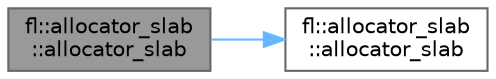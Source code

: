 digraph "fl::allocator_slab::allocator_slab"
{
 // INTERACTIVE_SVG=YES
 // LATEX_PDF_SIZE
  bgcolor="transparent";
  edge [fontname=Helvetica,fontsize=10,labelfontname=Helvetica,labelfontsize=10];
  node [fontname=Helvetica,fontsize=10,shape=box,height=0.2,width=0.4];
  rankdir="LR";
  Node1 [id="Node000001",label="fl::allocator_slab\l::allocator_slab",height=0.2,width=0.4,color="gray40", fillcolor="grey60", style="filled", fontcolor="black",tooltip=" "];
  Node1 -> Node2 [id="edge1_Node000001_Node000002",color="steelblue1",style="solid",tooltip=" "];
  Node2 [id="Node000002",label="fl::allocator_slab\l::allocator_slab",height=0.2,width=0.4,color="grey40", fillcolor="white", style="filled",URL="$d2/d79/classfl_1_1allocator__slab_a96b997ef78e965234b9f8212cf5f999c.html#a96b997ef78e965234b9f8212cf5f999c",tooltip=" "];
}
